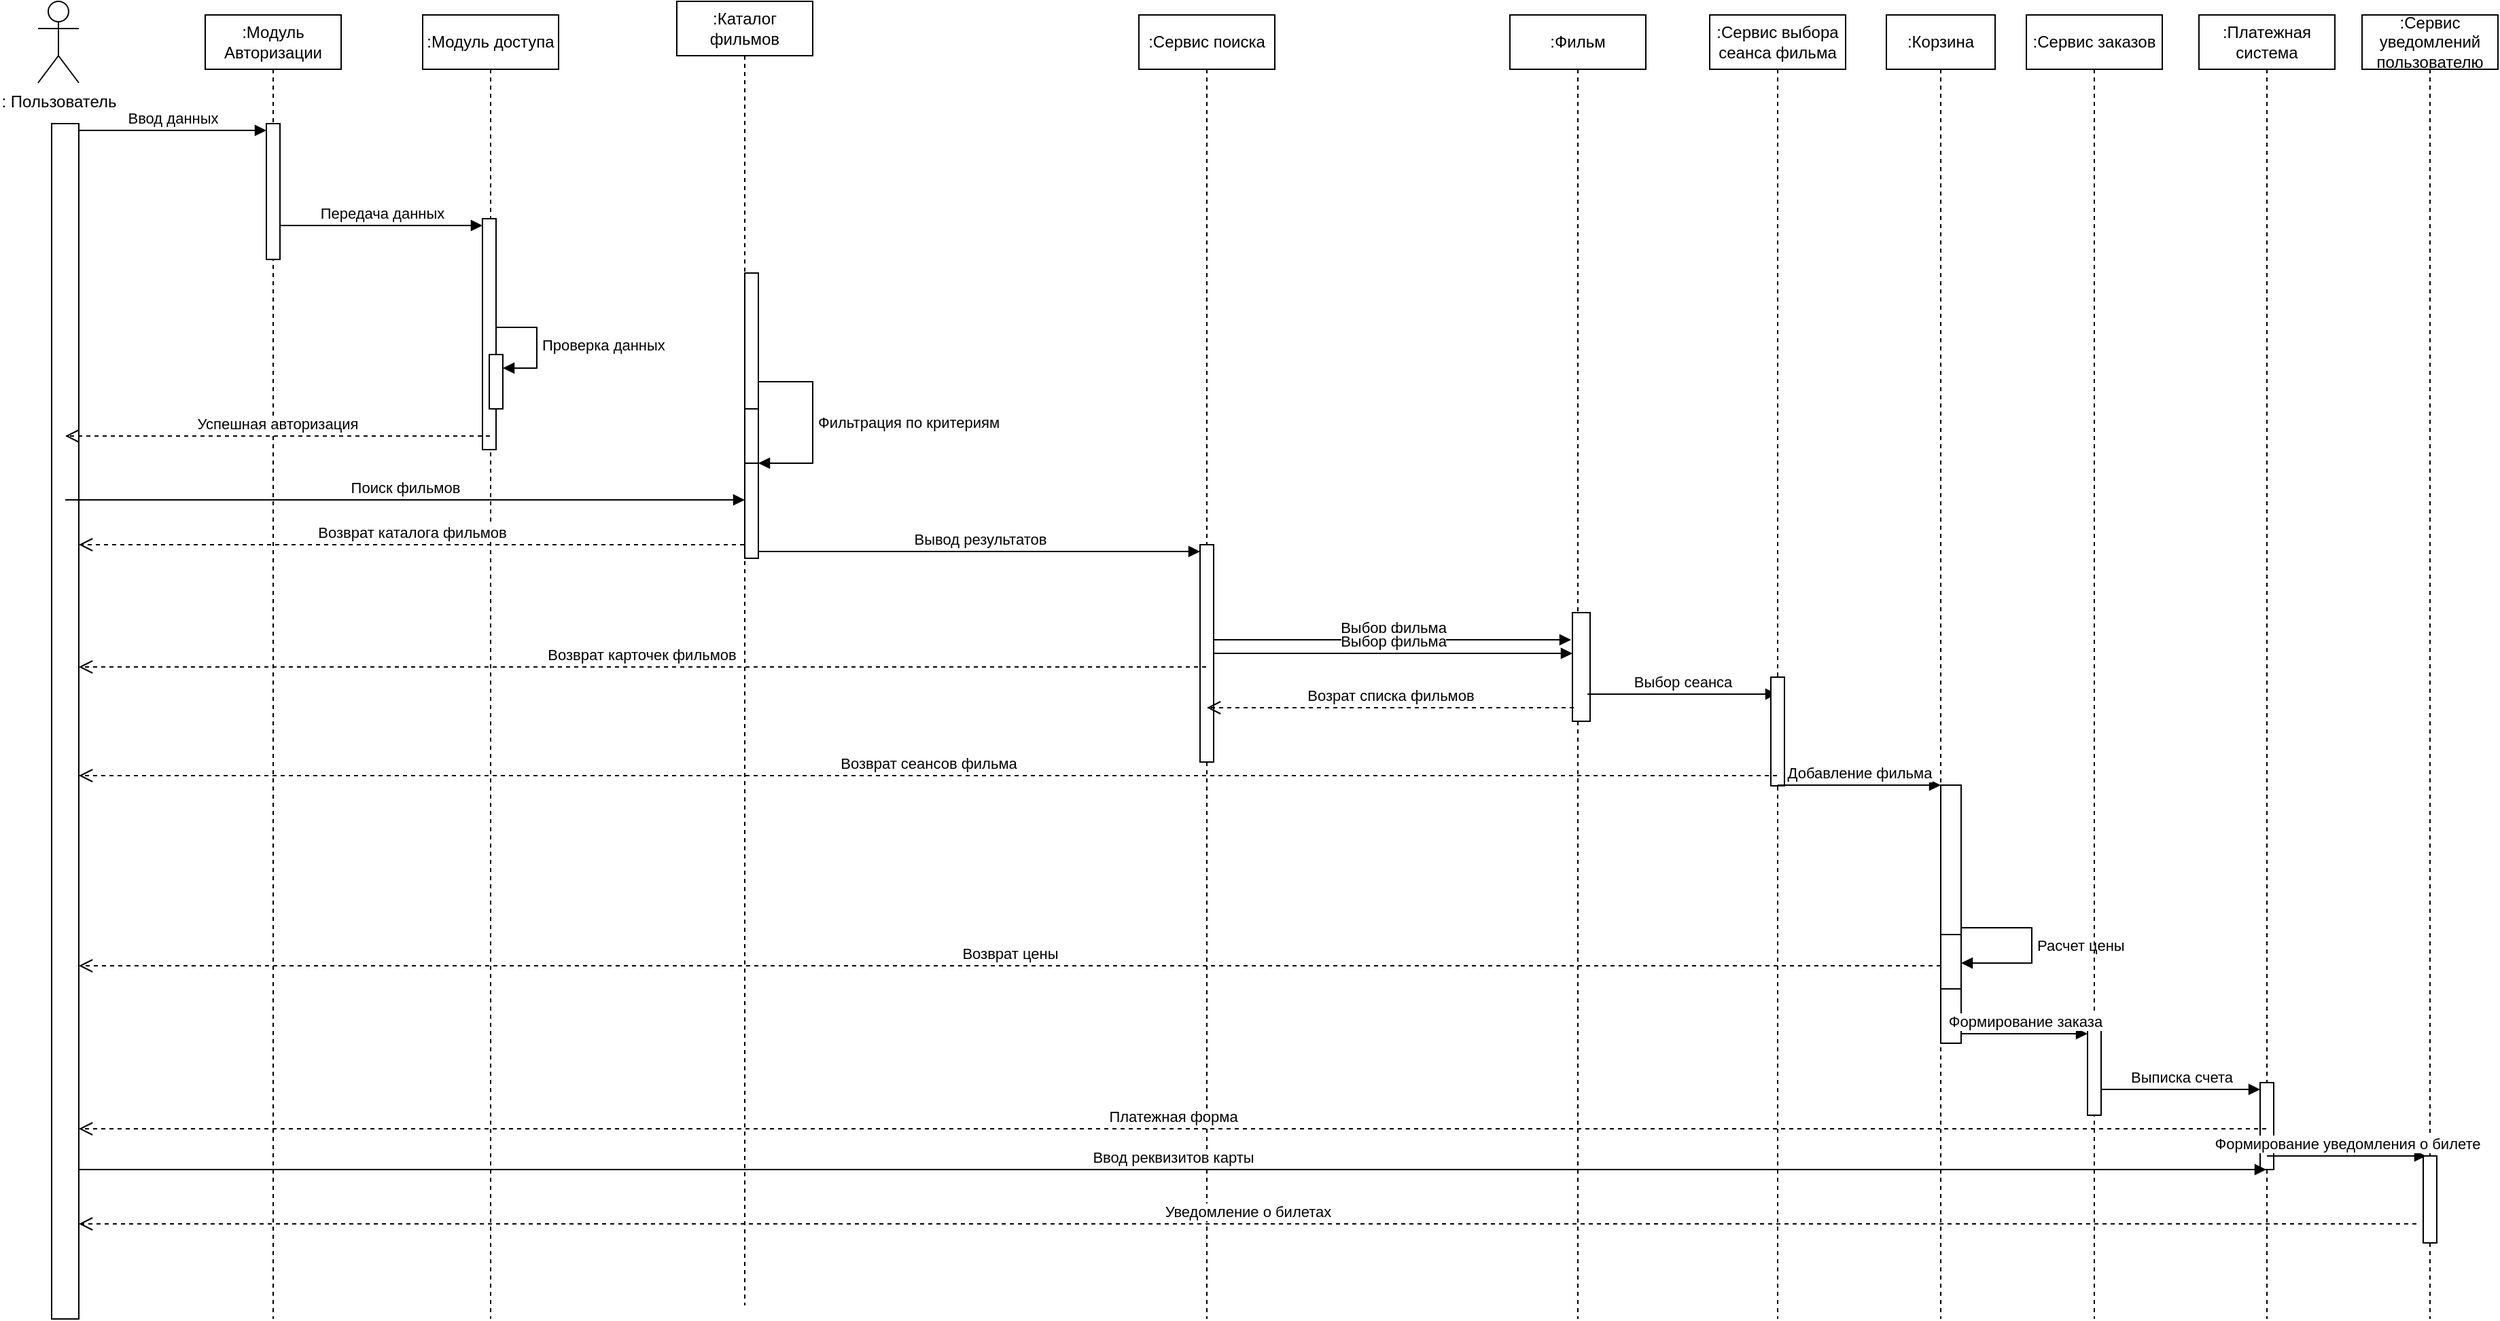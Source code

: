 <mxfile version="24.0.2" type="github">
  <diagram name="Page-1" id="13e1069c-82ec-6db2-03f1-153e76fe0fe0">
    <mxGraphModel dx="73" dy="712" grid="1" gridSize="10" guides="1" tooltips="1" connect="1" arrows="1" fold="1" page="1" pageScale="1" pageWidth="1100" pageHeight="850" background="none" math="0" shadow="0">
      <root>
        <mxCell id="0" />
        <mxCell id="1" parent="0" />
        <mxCell id="1Z5BcqKXEiIKoSP1lCeY-22" value=":Корзина" style="shape=umlLifeline;perimeter=lifelinePerimeter;whiteSpace=wrap;html=1;container=1;dropTarget=0;collapsible=0;recursiveResize=0;outlineConnect=0;portConstraint=eastwest;newEdgeStyle={&quot;curved&quot;:0,&quot;rounded&quot;:0};" parent="1" vertex="1">
          <mxGeometry x="2560" y="170" width="80" height="960" as="geometry" />
        </mxCell>
        <mxCell id="1Z5BcqKXEiIKoSP1lCeY-24" value="" style="html=1;points=[[0,0,0,0,5],[0,1,0,0,-5],[1,0,0,0,5],[1,1,0,0,-5]];perimeter=orthogonalPerimeter;outlineConnect=0;targetShapes=umlLifeline;portConstraint=eastwest;newEdgeStyle={&quot;curved&quot;:0,&quot;rounded&quot;:0};" parent="1Z5BcqKXEiIKoSP1lCeY-22" vertex="1">
          <mxGeometry x="40" y="567" width="15" height="190" as="geometry" />
        </mxCell>
        <mxCell id="1Z5BcqKXEiIKoSP1lCeY-23" value="Расчет цены" style="html=1;align=left;spacingLeft=2;endArrow=block;rounded=0;edgeStyle=orthogonalEdgeStyle;curved=0;rounded=0;" parent="1Z5BcqKXEiIKoSP1lCeY-22" source="1Z5BcqKXEiIKoSP1lCeY-24" target="1Z5BcqKXEiIKoSP1lCeY-24" edge="1">
          <mxGeometry relative="1" as="geometry">
            <mxPoint x="55" y="667" as="sourcePoint" />
            <Array as="points">
              <mxPoint x="107" y="672" />
              <mxPoint x="107" y="698" />
            </Array>
            <mxPoint x="60" y="697" as="targetPoint" />
          </mxGeometry>
        </mxCell>
        <mxCell id="1Z5BcqKXEiIKoSP1lCeY-58" value="" style="html=1;points=[[0,0,0,0,5],[0,1,0,0,-5],[1,0,0,0,5],[1,1,0,0,-5]];perimeter=orthogonalPerimeter;outlineConnect=0;targetShapes=umlLifeline;portConstraint=eastwest;newEdgeStyle={&quot;curved&quot;:0,&quot;rounded&quot;:0};" parent="1Z5BcqKXEiIKoSP1lCeY-22" vertex="1">
          <mxGeometry x="40" y="677" width="15" height="40" as="geometry" />
        </mxCell>
        <mxCell id="1Z5BcqKXEiIKoSP1lCeY-26" value="" style="html=1;points=[[0,0,0,0,5],[0,1,0,0,-5],[1,0,0,0,5],[1,1,0,0,-5]];perimeter=orthogonalPerimeter;outlineConnect=0;targetShapes=umlLifeline;portConstraint=eastwest;newEdgeStyle={&quot;curved&quot;:0,&quot;rounded&quot;:0};" parent="1" vertex="1">
          <mxGeometry x="1210" y="250" width="20" height="880" as="geometry" />
        </mxCell>
        <mxCell id="1Z5BcqKXEiIKoSP1lCeY-27" value=":Модуль Авторизации" style="shape=umlLifeline;perimeter=lifelinePerimeter;whiteSpace=wrap;html=1;container=1;dropTarget=0;collapsible=0;recursiveResize=0;outlineConnect=0;portConstraint=eastwest;newEdgeStyle={&quot;curved&quot;:0,&quot;rounded&quot;:0};" parent="1" vertex="1">
          <mxGeometry x="1323" y="170" width="100" height="960" as="geometry" />
        </mxCell>
        <mxCell id="1Z5BcqKXEiIKoSP1lCeY-28" value="" style="html=1;points=[[0,0,0,0,5],[0,1,0,0,-5],[1,0,0,0,5],[1,1,0,0,-5]];perimeter=orthogonalPerimeter;outlineConnect=0;targetShapes=umlLifeline;portConstraint=eastwest;newEdgeStyle={&quot;curved&quot;:0,&quot;rounded&quot;:0};" parent="1Z5BcqKXEiIKoSP1lCeY-27" vertex="1">
          <mxGeometry x="45" y="80" width="10" height="100" as="geometry" />
        </mxCell>
        <mxCell id="1Z5BcqKXEiIKoSP1lCeY-29" value="Ввод данных" style="html=1;verticalAlign=bottom;endArrow=block;curved=0;rounded=0;entryX=0;entryY=0;entryDx=0;entryDy=5;exitX=1;exitY=0;exitDx=0;exitDy=5;exitPerimeter=0;" parent="1" source="1Z5BcqKXEiIKoSP1lCeY-26" target="1Z5BcqKXEiIKoSP1lCeY-28" edge="1">
          <mxGeometry relative="1" as="geometry">
            <mxPoint x="1298" y="255" as="sourcePoint" />
          </mxGeometry>
        </mxCell>
        <mxCell id="1Z5BcqKXEiIKoSP1lCeY-30" value=":Модуль доступа" style="shape=umlLifeline;perimeter=lifelinePerimeter;whiteSpace=wrap;html=1;container=1;dropTarget=0;collapsible=0;recursiveResize=0;outlineConnect=0;portConstraint=eastwest;newEdgeStyle={&quot;curved&quot;:0,&quot;rounded&quot;:0};" parent="1" vertex="1">
          <mxGeometry x="1483" y="170" width="100" height="960" as="geometry" />
        </mxCell>
        <mxCell id="1Z5BcqKXEiIKoSP1lCeY-31" value="" style="html=1;points=[[0,0,0,0,5],[0,1,0,0,-5],[1,0,0,0,5],[1,1,0,0,-5]];perimeter=orthogonalPerimeter;outlineConnect=0;targetShapes=umlLifeline;portConstraint=eastwest;newEdgeStyle={&quot;curved&quot;:0,&quot;rounded&quot;:0};" parent="1Z5BcqKXEiIKoSP1lCeY-30" vertex="1">
          <mxGeometry x="44" y="150" width="10" height="170" as="geometry" />
        </mxCell>
        <mxCell id="1Z5BcqKXEiIKoSP1lCeY-32" value="" style="html=1;points=[[0,0,0,0,5],[0,1,0,0,-5],[1,0,0,0,5],[1,1,0,0,-5]];perimeter=orthogonalPerimeter;outlineConnect=0;targetShapes=umlLifeline;portConstraint=eastwest;newEdgeStyle={&quot;curved&quot;:0,&quot;rounded&quot;:0};" parent="1Z5BcqKXEiIKoSP1lCeY-30" vertex="1">
          <mxGeometry x="49" y="250" width="10" height="40" as="geometry" />
        </mxCell>
        <mxCell id="1Z5BcqKXEiIKoSP1lCeY-33" value="Проверка данных" style="html=1;align=left;spacingLeft=2;endArrow=block;rounded=0;edgeStyle=orthogonalEdgeStyle;curved=0;rounded=0;" parent="1Z5BcqKXEiIKoSP1lCeY-30" target="1Z5BcqKXEiIKoSP1lCeY-32" edge="1">
          <mxGeometry relative="1" as="geometry">
            <mxPoint x="54" y="230" as="sourcePoint" />
            <Array as="points">
              <mxPoint x="84" y="260" />
            </Array>
          </mxGeometry>
        </mxCell>
        <mxCell id="1Z5BcqKXEiIKoSP1lCeY-34" value="Передача данных" style="html=1;verticalAlign=bottom;endArrow=block;curved=0;rounded=0;entryX=0;entryY=0;entryDx=0;entryDy=5;" parent="1" source="1Z5BcqKXEiIKoSP1lCeY-28" target="1Z5BcqKXEiIKoSP1lCeY-31" edge="1">
          <mxGeometry relative="1" as="geometry">
            <mxPoint x="1383" y="325" as="sourcePoint" />
          </mxGeometry>
        </mxCell>
        <mxCell id="1Z5BcqKXEiIKoSP1lCeY-36" value=": Пользователь" style="shape=umlActor;verticalLabelPosition=bottom;verticalAlign=top;html=1;" parent="1" vertex="1">
          <mxGeometry x="1200" y="160" width="30" height="60" as="geometry" />
        </mxCell>
        <mxCell id="1Z5BcqKXEiIKoSP1lCeY-40" value=":Каталог фильмов" style="shape=umlLifeline;perimeter=lifelinePerimeter;whiteSpace=wrap;html=1;container=1;dropTarget=0;collapsible=0;recursiveResize=0;outlineConnect=0;portConstraint=eastwest;newEdgeStyle={&quot;curved&quot;:0,&quot;rounded&quot;:0};" parent="1" vertex="1">
          <mxGeometry x="1670" y="160" width="100" height="960" as="geometry" />
        </mxCell>
        <mxCell id="1Z5BcqKXEiIKoSP1lCeY-41" value="" style="html=1;points=[[0,0,0,0,5],[0,1,0,0,-5],[1,0,0,0,5],[1,1,0,0,-5]];perimeter=orthogonalPerimeter;outlineConnect=0;targetShapes=umlLifeline;portConstraint=eastwest;newEdgeStyle={&quot;curved&quot;:0,&quot;rounded&quot;:0};" parent="1Z5BcqKXEiIKoSP1lCeY-40" vertex="1">
          <mxGeometry x="50" y="200" width="10" height="210" as="geometry" />
        </mxCell>
        <mxCell id="1Z5BcqKXEiIKoSP1lCeY-42" value="" style="html=1;points=[[0,0,0,0,5],[0,1,0,0,-5],[1,0,0,0,5],[1,1,0,0,-5]];perimeter=orthogonalPerimeter;outlineConnect=0;targetShapes=umlLifeline;portConstraint=eastwest;newEdgeStyle={&quot;curved&quot;:0,&quot;rounded&quot;:0};" parent="1Z5BcqKXEiIKoSP1lCeY-40" vertex="1">
          <mxGeometry x="50" y="300" width="10" height="40" as="geometry" />
        </mxCell>
        <mxCell id="1Z5BcqKXEiIKoSP1lCeY-43" value="Фильтрация по критериям" style="html=1;align=left;spacingLeft=2;endArrow=block;rounded=0;edgeStyle=orthogonalEdgeStyle;curved=0;rounded=0;" parent="1Z5BcqKXEiIKoSP1lCeY-40" source="1Z5BcqKXEiIKoSP1lCeY-41" target="1Z5BcqKXEiIKoSP1lCeY-42" edge="1">
          <mxGeometry relative="1" as="geometry">
            <mxPoint x="188" y="110" as="sourcePoint" />
            <Array as="points">
              <mxPoint x="100" y="280" />
              <mxPoint x="100" y="340" />
            </Array>
          </mxGeometry>
        </mxCell>
        <mxCell id="1Z5BcqKXEiIKoSP1lCeY-44" value=":Сервис поиска" style="shape=umlLifeline;perimeter=lifelinePerimeter;whiteSpace=wrap;html=1;container=1;dropTarget=0;collapsible=0;recursiveResize=0;outlineConnect=0;portConstraint=eastwest;newEdgeStyle={&quot;curved&quot;:0,&quot;rounded&quot;:0};" parent="1" vertex="1">
          <mxGeometry x="2010" y="170" width="100" height="960" as="geometry" />
        </mxCell>
        <mxCell id="1Z5BcqKXEiIKoSP1lCeY-45" value="" style="html=1;points=[[0,0,0,0,5],[0,1,0,0,-5],[1,0,0,0,5],[1,1,0,0,-5]];perimeter=orthogonalPerimeter;outlineConnect=0;targetShapes=umlLifeline;portConstraint=eastwest;newEdgeStyle={&quot;curved&quot;:0,&quot;rounded&quot;:0};" parent="1Z5BcqKXEiIKoSP1lCeY-44" vertex="1">
          <mxGeometry x="45" y="390" width="10" height="160" as="geometry" />
        </mxCell>
        <mxCell id="1Z5BcqKXEiIKoSP1lCeY-49" value=":Фильм" style="shape=umlLifeline;perimeter=lifelinePerimeter;whiteSpace=wrap;html=1;container=1;dropTarget=0;collapsible=0;recursiveResize=0;outlineConnect=0;portConstraint=eastwest;newEdgeStyle={&quot;curved&quot;:0,&quot;rounded&quot;:0};" parent="1" vertex="1">
          <mxGeometry x="2283" y="170" width="100" height="960" as="geometry" />
        </mxCell>
        <mxCell id="1Z5BcqKXEiIKoSP1lCeY-57" value="" style="html=1;points=[[0,0,0,0,5],[0,1,0,0,-5],[1,0,0,0,5],[1,1,0,0,-5]];perimeter=orthogonalPerimeter;outlineConnect=0;targetShapes=umlLifeline;portConstraint=eastwest;newEdgeStyle={&quot;curved&quot;:0,&quot;rounded&quot;:0};" parent="1Z5BcqKXEiIKoSP1lCeY-49" vertex="1">
          <mxGeometry x="46" y="440" width="13" height="80" as="geometry" />
        </mxCell>
        <mxCell id="1Z5BcqKXEiIKoSP1lCeY-51" value="Вывод результатов" style="html=1;verticalAlign=bottom;endArrow=block;curved=0;rounded=0;entryX=0;entryY=0;entryDx=0;entryDy=5;" parent="1" source="1Z5BcqKXEiIKoSP1lCeY-41" target="1Z5BcqKXEiIKoSP1lCeY-45" edge="1">
          <mxGeometry relative="1" as="geometry">
            <mxPoint x="1938" y="345" as="sourcePoint" />
          </mxGeometry>
        </mxCell>
        <mxCell id="1Z5BcqKXEiIKoSP1lCeY-53" value="Выбор фильма" style="html=1;verticalAlign=bottom;endArrow=block;curved=0;rounded=0;entryX=0;entryY=0;entryDx=0;entryDy=5;" parent="1" edge="1">
          <mxGeometry relative="1" as="geometry">
            <mxPoint x="2065" y="630" as="sourcePoint" />
            <mxPoint x="2328" y="630" as="targetPoint" />
          </mxGeometry>
        </mxCell>
        <mxCell id="1Z5BcqKXEiIKoSP1lCeY-54" value="Выбор сеанса" style="html=1;verticalAlign=bottom;endArrow=block;curved=0;rounded=0;" parent="1" target="1Z5BcqKXEiIKoSP1lCeY-83" edge="1">
          <mxGeometry relative="1" as="geometry">
            <mxPoint x="2340" y="670" as="sourcePoint" />
            <mxPoint x="2467" y="670" as="targetPoint" />
          </mxGeometry>
        </mxCell>
        <mxCell id="1Z5BcqKXEiIKoSP1lCeY-59" value=":Сервис заказов " style="shape=umlLifeline;perimeter=lifelinePerimeter;whiteSpace=wrap;html=1;container=1;dropTarget=0;collapsible=0;recursiveResize=0;outlineConnect=0;portConstraint=eastwest;newEdgeStyle={&quot;curved&quot;:0,&quot;rounded&quot;:0};" parent="1" vertex="1">
          <mxGeometry x="2663" y="170" width="100" height="960" as="geometry" />
        </mxCell>
        <mxCell id="1Z5BcqKXEiIKoSP1lCeY-60" value="" style="html=1;points=[[0,0,0,0,5],[0,1,0,0,-5],[1,0,0,0,5],[1,1,0,0,-5]];perimeter=orthogonalPerimeter;outlineConnect=0;targetShapes=umlLifeline;portConstraint=eastwest;newEdgeStyle={&quot;curved&quot;:0,&quot;rounded&quot;:0};" parent="1Z5BcqKXEiIKoSP1lCeY-59" vertex="1">
          <mxGeometry x="45" y="745" width="10" height="65" as="geometry" />
        </mxCell>
        <mxCell id="1Z5BcqKXEiIKoSP1lCeY-61" value="Формирование заказа" style="html=1;verticalAlign=bottom;endArrow=block;curved=0;rounded=0;entryX=0;entryY=0;entryDx=0;entryDy=5;" parent="1" source="1Z5BcqKXEiIKoSP1lCeY-24" target="1Z5BcqKXEiIKoSP1lCeY-60" edge="1">
          <mxGeometry relative="1" as="geometry">
            <mxPoint x="2578" y="670" as="sourcePoint" />
          </mxGeometry>
        </mxCell>
        <mxCell id="1Z5BcqKXEiIKoSP1lCeY-62" value=":Платежная система" style="shape=umlLifeline;perimeter=lifelinePerimeter;whiteSpace=wrap;html=1;container=1;dropTarget=0;collapsible=0;recursiveResize=0;outlineConnect=0;portConstraint=eastwest;newEdgeStyle={&quot;curved&quot;:0,&quot;rounded&quot;:0};" parent="1" vertex="1">
          <mxGeometry x="2790" y="170" width="100" height="960" as="geometry" />
        </mxCell>
        <mxCell id="1Z5BcqKXEiIKoSP1lCeY-63" value="" style="html=1;points=[[0,0,0,0,5],[0,1,0,0,-5],[1,0,0,0,5],[1,1,0,0,-5]];perimeter=orthogonalPerimeter;outlineConnect=0;targetShapes=umlLifeline;portConstraint=eastwest;newEdgeStyle={&quot;curved&quot;:0,&quot;rounded&quot;:0};" parent="1Z5BcqKXEiIKoSP1lCeY-62" vertex="1">
          <mxGeometry x="45" y="786" width="10" height="64" as="geometry" />
        </mxCell>
        <mxCell id="1Z5BcqKXEiIKoSP1lCeY-65" value="Выписка счета" style="html=1;verticalAlign=bottom;endArrow=block;curved=0;rounded=0;entryX=0;entryY=0;entryDx=0;entryDy=5;" parent="1" source="1Z5BcqKXEiIKoSP1lCeY-60" target="1Z5BcqKXEiIKoSP1lCeY-63" edge="1">
          <mxGeometry relative="1" as="geometry">
            <mxPoint x="2738" y="685" as="sourcePoint" />
          </mxGeometry>
        </mxCell>
        <mxCell id="1Z5BcqKXEiIKoSP1lCeY-66" value="Платежная форма" style="html=1;verticalAlign=bottom;endArrow=open;dashed=1;endSize=8;curved=0;rounded=0;" parent="1" source="1Z5BcqKXEiIKoSP1lCeY-62" edge="1">
          <mxGeometry relative="1" as="geometry">
            <mxPoint x="2808" y="998" as="sourcePoint" />
            <mxPoint x="1230" y="990" as="targetPoint" />
          </mxGeometry>
        </mxCell>
        <mxCell id="1Z5BcqKXEiIKoSP1lCeY-67" value="Ввод реквизитов карты" style="html=1;verticalAlign=bottom;endArrow=block;curved=0;rounded=0;" parent="1" target="1Z5BcqKXEiIKoSP1lCeY-62" edge="1">
          <mxGeometry relative="1" as="geometry">
            <mxPoint x="1230" y="1020" as="sourcePoint" />
            <mxPoint x="2813" y="1017" as="targetPoint" />
          </mxGeometry>
        </mxCell>
        <mxCell id="1Z5BcqKXEiIKoSP1lCeY-83" value=":Сервис выбора сеанса фильма" style="shape=umlLifeline;perimeter=lifelinePerimeter;whiteSpace=wrap;html=1;container=1;dropTarget=0;collapsible=0;recursiveResize=0;outlineConnect=0;portConstraint=eastwest;newEdgeStyle={&quot;curved&quot;:0,&quot;rounded&quot;:0};" parent="1" vertex="1">
          <mxGeometry x="2430" y="170" width="100" height="960" as="geometry" />
        </mxCell>
        <mxCell id="1Z5BcqKXEiIKoSP1lCeY-84" value="" style="html=1;points=[[0,0,0,0,5],[0,1,0,0,-5],[1,0,0,0,5],[1,1,0,0,-5]];perimeter=orthogonalPerimeter;outlineConnect=0;targetShapes=umlLifeline;portConstraint=eastwest;newEdgeStyle={&quot;curved&quot;:0,&quot;rounded&quot;:0};" parent="1Z5BcqKXEiIKoSP1lCeY-83" vertex="1">
          <mxGeometry x="45" y="487.5" width="10" height="80" as="geometry" />
        </mxCell>
        <mxCell id="1Z5BcqKXEiIKoSP1lCeY-85" value="Выбор фильма" style="html=1;verticalAlign=bottom;endArrow=block;curved=0;rounded=0;" parent="1" source="1Z5BcqKXEiIKoSP1lCeY-45" target="1Z5BcqKXEiIKoSP1lCeY-57" edge="1">
          <mxGeometry relative="1" as="geometry">
            <mxPoint x="2070" y="520" as="sourcePoint" />
            <mxPoint x="2323" y="520" as="targetPoint" />
          </mxGeometry>
        </mxCell>
        <mxCell id="1Z5BcqKXEiIKoSP1lCeY-86" value="Добавление фильма" style="html=1;verticalAlign=bottom;endArrow=block;curved=0;rounded=0;" parent="1" source="1Z5BcqKXEiIKoSP1lCeY-83" target="1Z5BcqKXEiIKoSP1lCeY-24" edge="1">
          <mxGeometry relative="1" as="geometry">
            <mxPoint x="2487" y="530" as="sourcePoint" />
            <mxPoint x="2750" y="530" as="targetPoint" />
          </mxGeometry>
        </mxCell>
        <mxCell id="E-lW5XkjLSqSSH6PDWy8-7" value="Поиск фильмов" style="html=1;verticalAlign=bottom;endArrow=block;curved=0;rounded=0;" parent="1" edge="1">
          <mxGeometry relative="1" as="geometry">
            <mxPoint x="1220" y="527" as="sourcePoint" />
            <mxPoint x="1720" y="527" as="targetPoint" />
          </mxGeometry>
        </mxCell>
        <mxCell id="E-lW5XkjLSqSSH6PDWy8-8" value="Успешная авторизация" style="html=1;verticalAlign=bottom;endArrow=open;dashed=1;endSize=8;curved=0;rounded=0;" parent="1" source="1Z5BcqKXEiIKoSP1lCeY-30" edge="1">
          <mxGeometry relative="1" as="geometry">
            <mxPoint x="1220" y="480" as="targetPoint" />
            <mxPoint x="1540" y="480" as="sourcePoint" />
          </mxGeometry>
        </mxCell>
        <mxCell id="E-lW5XkjLSqSSH6PDWy8-10" value="Возрат списка фильмов" style="html=1;verticalAlign=bottom;endArrow=open;dashed=1;endSize=8;curved=0;rounded=0;" parent="1" target="1Z5BcqKXEiIKoSP1lCeY-44" edge="1">
          <mxGeometry relative="1" as="geometry">
            <mxPoint x="2050" y="680" as="targetPoint" />
            <mxPoint x="2330" y="680" as="sourcePoint" />
          </mxGeometry>
        </mxCell>
        <mxCell id="E-lW5XkjLSqSSH6PDWy8-11" value="Возврат карточек фильмов" style="html=1;verticalAlign=bottom;endArrow=open;dashed=1;endSize=8;curved=0;rounded=0;" parent="1" source="1Z5BcqKXEiIKoSP1lCeY-44" target="1Z5BcqKXEiIKoSP1lCeY-26" edge="1">
          <mxGeometry relative="1" as="geometry">
            <mxPoint x="1590" y="730" as="targetPoint" />
            <mxPoint x="1860" y="730" as="sourcePoint" />
          </mxGeometry>
        </mxCell>
        <mxCell id="E-lW5XkjLSqSSH6PDWy8-12" value=":Сервис уведомлений пользователю" style="shape=umlLifeline;perimeter=lifelinePerimeter;whiteSpace=wrap;html=1;container=1;dropTarget=0;collapsible=0;recursiveResize=0;outlineConnect=0;portConstraint=eastwest;newEdgeStyle={&quot;curved&quot;:0,&quot;rounded&quot;:0};" parent="1" vertex="1">
          <mxGeometry x="2910" y="170" width="100" height="960" as="geometry" />
        </mxCell>
        <mxCell id="E-lW5XkjLSqSSH6PDWy8-13" value="" style="html=1;points=[[0,0,0,0,5],[0,1,0,0,-5],[1,0,0,0,5],[1,1,0,0,-5]];perimeter=orthogonalPerimeter;outlineConnect=0;targetShapes=umlLifeline;portConstraint=eastwest;newEdgeStyle={&quot;curved&quot;:0,&quot;rounded&quot;:0};" parent="E-lW5XkjLSqSSH6PDWy8-12" vertex="1">
          <mxGeometry x="45" y="840" width="10" height="64" as="geometry" />
        </mxCell>
        <mxCell id="E-lW5XkjLSqSSH6PDWy8-14" value="Уведомление о билетах" style="html=1;verticalAlign=bottom;endArrow=open;dashed=1;endSize=8;curved=0;rounded=0;" parent="1" target="1Z5BcqKXEiIKoSP1lCeY-26" edge="1">
          <mxGeometry relative="1" as="geometry">
            <mxPoint x="2950" y="1060" as="sourcePoint" />
            <mxPoint x="1340" y="1060" as="targetPoint" />
          </mxGeometry>
        </mxCell>
        <mxCell id="E-lW5XkjLSqSSH6PDWy8-15" value="Формирование уведомления о билете" style="html=1;verticalAlign=bottom;endArrow=block;curved=0;rounded=0;entryX=0;entryY=0;entryDx=0;entryDy=5;" parent="1" edge="1">
          <mxGeometry relative="1" as="geometry">
            <mxPoint x="2840" y="1010" as="sourcePoint" />
            <mxPoint x="2957" y="1010" as="targetPoint" />
          </mxGeometry>
        </mxCell>
        <mxCell id="E-lW5XkjLSqSSH6PDWy8-16" value="Возврат цены" style="html=1;verticalAlign=bottom;endArrow=open;dashed=1;endSize=8;curved=0;rounded=0;" parent="1" target="1Z5BcqKXEiIKoSP1lCeY-26" edge="1">
          <mxGeometry relative="1" as="geometry">
            <mxPoint x="2330" y="870" as="targetPoint" />
            <mxPoint x="2600" y="870" as="sourcePoint" />
          </mxGeometry>
        </mxCell>
        <mxCell id="3nEbThKqJO7ofzB_SF_4-1" value="Возврат каталога фильмов" style="html=1;verticalAlign=bottom;endArrow=open;dashed=1;endSize=8;curved=0;rounded=0;" edge="1" parent="1" source="1Z5BcqKXEiIKoSP1lCeY-40">
          <mxGeometry relative="1" as="geometry">
            <mxPoint x="1230" y="560" as="targetPoint" />
            <mxPoint x="2020" y="560" as="sourcePoint" />
          </mxGeometry>
        </mxCell>
        <mxCell id="3nEbThKqJO7ofzB_SF_4-2" value="Возврат сеансов фильма" style="html=1;verticalAlign=bottom;endArrow=open;dashed=1;endSize=8;curved=0;rounded=0;" edge="1" parent="1" target="1Z5BcqKXEiIKoSP1lCeY-26">
          <mxGeometry relative="1" as="geometry">
            <mxPoint x="1453" y="730" as="targetPoint" />
            <mxPoint x="2479.5" y="730" as="sourcePoint" />
          </mxGeometry>
        </mxCell>
      </root>
    </mxGraphModel>
  </diagram>
</mxfile>
